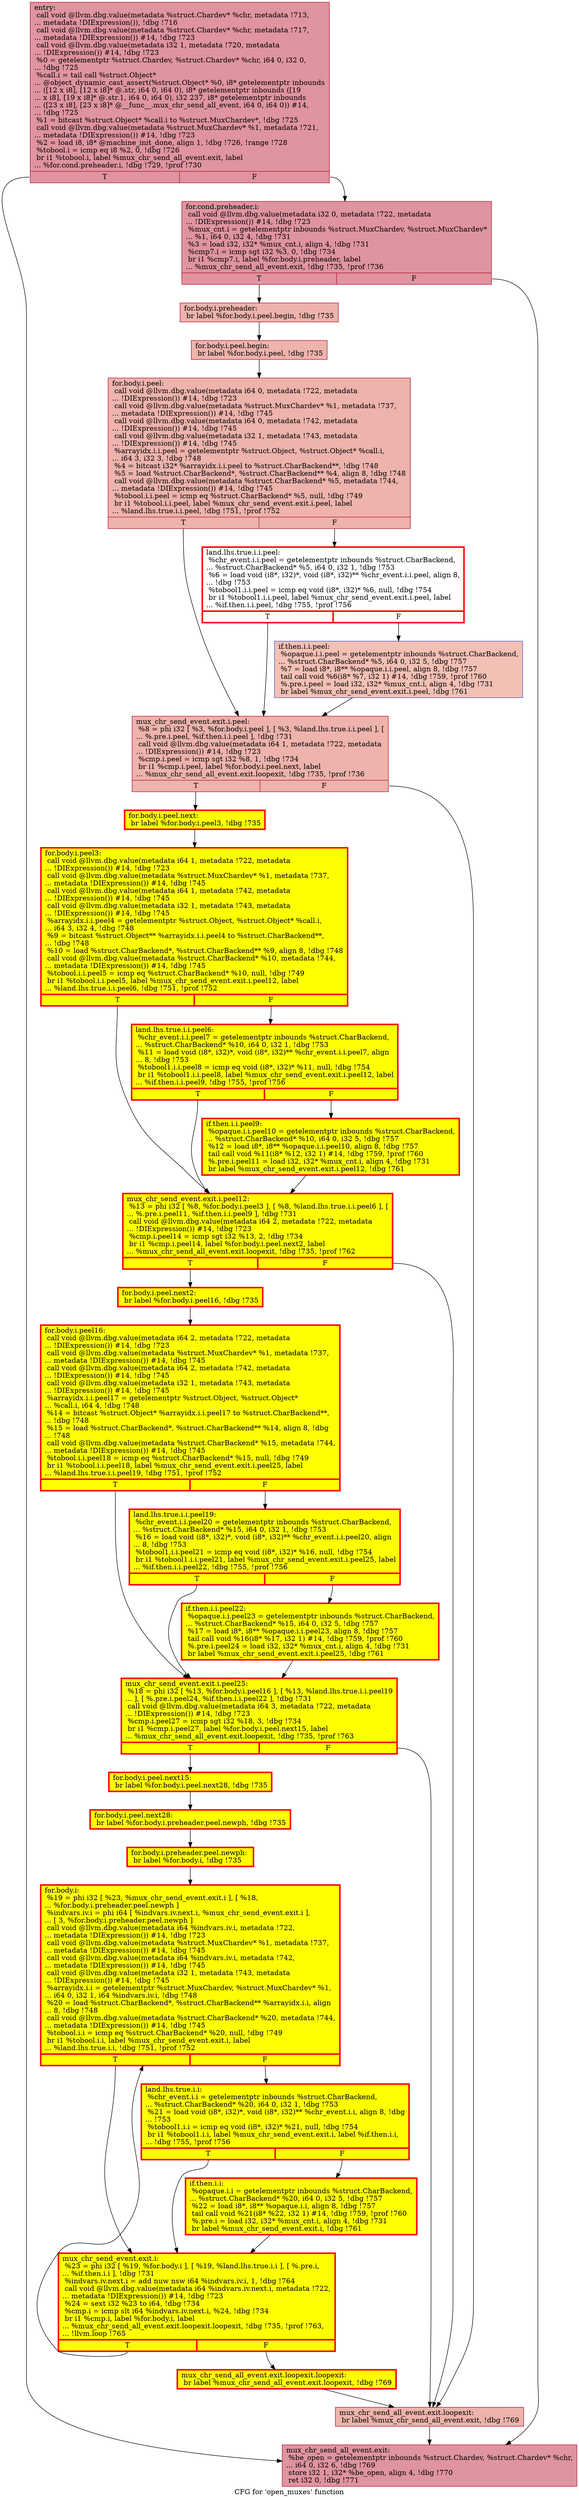 digraph "CFG for 'open_muxes' function" {
	label="CFG for 'open_muxes' function";

	Node0x55d3ed8e56e0 [shape=record,color="#b70d28ff", style=filled, fillcolor="#b70d2870",label="{entry:\l  call void @llvm.dbg.value(metadata %struct.Chardev* %chr, metadata !713,\l... metadata !DIExpression()), !dbg !716\l  call void @llvm.dbg.value(metadata %struct.Chardev* %chr, metadata !717,\l... metadata !DIExpression()) #14, !dbg !723\l  call void @llvm.dbg.value(metadata i32 1, metadata !720, metadata\l... !DIExpression()) #14, !dbg !723\l  %0 = getelementptr %struct.Chardev, %struct.Chardev* %chr, i64 0, i32 0,\l... !dbg !725\l  %call.i = tail call %struct.Object*\l... @object_dynamic_cast_assert(%struct.Object* %0, i8* getelementptr inbounds\l... ([12 x i8], [12 x i8]* @.str, i64 0, i64 0), i8* getelementptr inbounds ([19\l... x i8], [19 x i8]* @.str.1, i64 0, i64 0), i32 237, i8* getelementptr inbounds\l... ([23 x i8], [23 x i8]* @__func__.mux_chr_send_all_event, i64 0, i64 0)) #14,\l... !dbg !725\l  %1 = bitcast %struct.Object* %call.i to %struct.MuxChardev*, !dbg !725\l  call void @llvm.dbg.value(metadata %struct.MuxChardev* %1, metadata !721,\l... metadata !DIExpression()) #14, !dbg !723\l  %2 = load i8, i8* @machine_init_done, align 1, !dbg !726, !range !728\l  %tobool.i = icmp eq i8 %2, 0, !dbg !726\l  br i1 %tobool.i, label %mux_chr_send_all_event.exit, label\l... %for.cond.preheader.i, !dbg !729, !prof !730\l|{<s0>T|<s1>F}}"];
	Node0x55d3ed8e56e0:s0 -> Node0x55d3eda1ade0;
	Node0x55d3ed8e56e0:s1 -> Node0x55d3ed6ac820;
	Node0x55d3ed6ac820 [shape=record,color="#b70d28ff", style=filled, fillcolor="#b70d2870",label="{for.cond.preheader.i:                             \l  call void @llvm.dbg.value(metadata i32 0, metadata !722, metadata\l... !DIExpression()) #14, !dbg !723\l  %mux_cnt.i = getelementptr inbounds %struct.MuxChardev, %struct.MuxChardev*\l... %1, i64 0, i32 4, !dbg !731\l  %3 = load i32, i32* %mux_cnt.i, align 4, !dbg !731\l  %cmp7.i = icmp sgt i32 %3, 0, !dbg !734\l  br i1 %cmp7.i, label %for.body.i.preheader, label\l... %mux_chr_send_all_event.exit, !dbg !735, !prof !736\l|{<s0>T|<s1>F}}"];
	Node0x55d3ed6ac820:s0 -> Node0x55d3ed8e1a00;
	Node0x55d3ed6ac820:s1 -> Node0x55d3eda1ade0;
	Node0x55d3ed8e1a00 [shape=record,color="#b70d28ff", style=filled, fillcolor="#d6524470",label="{for.body.i.preheader:                             \l  br label %for.body.i.peel.begin, !dbg !735\l}"];
	Node0x55d3ed8e1a00 -> Node0x55d3eda49160;
	Node0x55d3eda49160 [shape=record,color="#b70d28ff", style=filled, fillcolor="#d6524470",label="{for.body.i.peel.begin:                            \l  br label %for.body.i.peel, !dbg !735\l}"];
	Node0x55d3eda49160 -> Node0x55d3ed916c60;
	Node0x55d3ed916c60 [shape=record,color="#b70d28ff", style=filled, fillcolor="#d6524470",label="{for.body.i.peel:                                  \l  call void @llvm.dbg.value(metadata i64 0, metadata !722, metadata\l... !DIExpression()) #14, !dbg !723\l  call void @llvm.dbg.value(metadata %struct.MuxChardev* %1, metadata !737,\l... metadata !DIExpression()) #14, !dbg !745\l  call void @llvm.dbg.value(metadata i64 0, metadata !742, metadata\l... !DIExpression()) #14, !dbg !745\l  call void @llvm.dbg.value(metadata i32 1, metadata !743, metadata\l... !DIExpression()) #14, !dbg !745\l  %arrayidx.i.i.peel = getelementptr %struct.Object, %struct.Object* %call.i,\l... i64 3, i32 3, !dbg !748\l  %4 = bitcast i32* %arrayidx.i.i.peel to %struct.CharBackend**, !dbg !748\l  %5 = load %struct.CharBackend*, %struct.CharBackend** %4, align 8, !dbg !748\l  call void @llvm.dbg.value(metadata %struct.CharBackend* %5, metadata !744,\l... metadata !DIExpression()) #14, !dbg !745\l  %tobool.i.i.peel = icmp eq %struct.CharBackend* %5, null, !dbg !749\l  br i1 %tobool.i.i.peel, label %mux_chr_send_event.exit.i.peel, label\l... %land.lhs.true.i.i.peel, !dbg !751, !prof !752\l|{<s0>T|<s1>F}}"];
	Node0x55d3ed916c60:s0 -> Node0x55d3eda4fa60;
	Node0x55d3ed916c60:s1 -> Node0x55d3eda1a010;
	Node0x55d3eda1a010 [shape=record,penwidth=3.0, color="red",label="{land.lhs.true.i.i.peel:                           \l  %chr_event.i.i.peel = getelementptr inbounds %struct.CharBackend,\l... %struct.CharBackend* %5, i64 0, i32 1, !dbg !753\l  %6 = load void (i8*, i32)*, void (i8*, i32)** %chr_event.i.i.peel, align 8,\l... !dbg !753\l  %tobool1.i.i.peel = icmp eq void (i8*, i32)* %6, null, !dbg !754\l  br i1 %tobool1.i.i.peel, label %mux_chr_send_event.exit.i.peel, label\l... %if.then.i.i.peel, !dbg !755, !prof !756\l|{<s0>T|<s1>F}}"];
	Node0x55d3eda1a010:s0 -> Node0x55d3eda4fa60;
	Node0x55d3eda1a010:s1 -> Node0x55d3eda406c0;
	Node0x55d3eda406c0 [shape=record,color="#3d50c3ff", style=filled, fillcolor="#e5705870",label="{if.then.i.i.peel:                                 \l  %opaque.i.i.peel = getelementptr inbounds %struct.CharBackend,\l... %struct.CharBackend* %5, i64 0, i32 5, !dbg !757\l  %7 = load i8*, i8** %opaque.i.i.peel, align 8, !dbg !757\l  tail call void %6(i8* %7, i32 1) #14, !dbg !759, !prof !760\l  %.pre.i.peel = load i32, i32* %mux_cnt.i, align 4, !dbg !731\l  br label %mux_chr_send_event.exit.i.peel, !dbg !761\l}"];
	Node0x55d3eda406c0 -> Node0x55d3eda4fa60;
	Node0x55d3eda4fa60 [shape=record,color="#b70d28ff", style=filled, fillcolor="#d6524470",label="{mux_chr_send_event.exit.i.peel:                   \l  %8 = phi i32 [ %3, %for.body.i.peel ], [ %3, %land.lhs.true.i.i.peel ], [\l... %.pre.i.peel, %if.then.i.i.peel ], !dbg !731\l  call void @llvm.dbg.value(metadata i64 1, metadata !722, metadata\l... !DIExpression()) #14, !dbg !723\l  %cmp.i.peel = icmp sgt i32 %8, 1, !dbg !734\l  br i1 %cmp.i.peel, label %for.body.i.peel.next, label\l... %mux_chr_send_all_event.exit.loopexit, !dbg !735, !prof !736\l|{<s0>T|<s1>F}}"];
	Node0x55d3eda4fa60:s0 -> Node0x55d3eda2d3b0;
	Node0x55d3eda4fa60:s1 -> Node0x55d3eda16e60;
	Node0x55d3eda2d3b0 [shape=record,penwidth=3.0, style="filled", color="red", fillcolor="yellow",label="{for.body.i.peel.next:                             \l  br label %for.body.i.peel3, !dbg !735\l}"];
	Node0x55d3eda2d3b0 -> Node0x55d3eda4a060;
	Node0x55d3eda4a060 [shape=record,penwidth=3.0, style="filled", color="red", fillcolor="yellow",label="{for.body.i.peel3:                                 \l  call void @llvm.dbg.value(metadata i64 1, metadata !722, metadata\l... !DIExpression()) #14, !dbg !723\l  call void @llvm.dbg.value(metadata %struct.MuxChardev* %1, metadata !737,\l... metadata !DIExpression()) #14, !dbg !745\l  call void @llvm.dbg.value(metadata i64 1, metadata !742, metadata\l... !DIExpression()) #14, !dbg !745\l  call void @llvm.dbg.value(metadata i32 1, metadata !743, metadata\l... !DIExpression()) #14, !dbg !745\l  %arrayidx.i.i.peel4 = getelementptr %struct.Object, %struct.Object* %call.i,\l... i64 3, i32 4, !dbg !748\l  %9 = bitcast %struct.Object** %arrayidx.i.i.peel4 to %struct.CharBackend**,\l... !dbg !748\l  %10 = load %struct.CharBackend*, %struct.CharBackend** %9, align 8, !dbg !748\l  call void @llvm.dbg.value(metadata %struct.CharBackend* %10, metadata !744,\l... metadata !DIExpression()) #14, !dbg !745\l  %tobool.i.i.peel5 = icmp eq %struct.CharBackend* %10, null, !dbg !749\l  br i1 %tobool.i.i.peel5, label %mux_chr_send_event.exit.i.peel12, label\l... %land.lhs.true.i.i.peel6, !dbg !751, !prof !752\l|{<s0>T|<s1>F}}"];
	Node0x55d3eda4a060:s0 -> Node0x55d3eda3f3b0;
	Node0x55d3eda4a060:s1 -> Node0x55d3eda548e0;
	Node0x55d3eda548e0 [shape=record,penwidth=3.0, style="filled", color="red", fillcolor="yellow",label="{land.lhs.true.i.i.peel6:                          \l  %chr_event.i.i.peel7 = getelementptr inbounds %struct.CharBackend,\l... %struct.CharBackend* %10, i64 0, i32 1, !dbg !753\l  %11 = load void (i8*, i32)*, void (i8*, i32)** %chr_event.i.i.peel7, align\l... 8, !dbg !753\l  %tobool1.i.i.peel8 = icmp eq void (i8*, i32)* %11, null, !dbg !754\l  br i1 %tobool1.i.i.peel8, label %mux_chr_send_event.exit.i.peel12, label\l... %if.then.i.i.peel9, !dbg !755, !prof !756\l|{<s0>T|<s1>F}}"];
	Node0x55d3eda548e0:s0 -> Node0x55d3eda3f3b0;
	Node0x55d3eda548e0:s1 -> Node0x55d3eda54ac0;
	Node0x55d3eda54ac0 [shape=record,penwidth=3.0, style="filled", color="red", fillcolor="yellow",label="{if.then.i.i.peel9:                                \l  %opaque.i.i.peel10 = getelementptr inbounds %struct.CharBackend,\l... %struct.CharBackend* %10, i64 0, i32 5, !dbg !757\l  %12 = load i8*, i8** %opaque.i.i.peel10, align 8, !dbg !757\l  tail call void %11(i8* %12, i32 1) #14, !dbg !759, !prof !760\l  %.pre.i.peel11 = load i32, i32* %mux_cnt.i, align 4, !dbg !731\l  br label %mux_chr_send_event.exit.i.peel12, !dbg !761\l}"];
	Node0x55d3eda54ac0 -> Node0x55d3eda3f3b0;
	Node0x55d3eda3f3b0 [shape=record,penwidth=3.0, style="filled", color="red", fillcolor="yellow",label="{mux_chr_send_event.exit.i.peel12:                 \l  %13 = phi i32 [ %8, %for.body.i.peel3 ], [ %8, %land.lhs.true.i.i.peel6 ], [\l... %.pre.i.peel11, %if.then.i.i.peel9 ], !dbg !731\l  call void @llvm.dbg.value(metadata i64 2, metadata !722, metadata\l... !DIExpression()) #14, !dbg !723\l  %cmp.i.peel14 = icmp sgt i32 %13, 2, !dbg !734\l  br i1 %cmp.i.peel14, label %for.body.i.peel.next2, label\l... %mux_chr_send_all_event.exit.loopexit, !dbg !735, !prof !762\l|{<s0>T|<s1>F}}"];
	Node0x55d3eda3f3b0:s0 -> Node0x55d3eda370e0;
	Node0x55d3eda3f3b0:s1 -> Node0x55d3eda16e60;
	Node0x55d3eda370e0 [shape=record,penwidth=3.0, style="filled", color="red", fillcolor="yellow",label="{for.body.i.peel.next2:                            \l  br label %for.body.i.peel16, !dbg !735\l}"];
	Node0x55d3eda370e0 -> Node0x55d3eda37890;
	Node0x55d3eda37890 [shape=record,penwidth=3.0, style="filled", color="red", fillcolor="yellow",label="{for.body.i.peel16:                                \l  call void @llvm.dbg.value(metadata i64 2, metadata !722, metadata\l... !DIExpression()) #14, !dbg !723\l  call void @llvm.dbg.value(metadata %struct.MuxChardev* %1, metadata !737,\l... metadata !DIExpression()) #14, !dbg !745\l  call void @llvm.dbg.value(metadata i64 2, metadata !742, metadata\l... !DIExpression()) #14, !dbg !745\l  call void @llvm.dbg.value(metadata i32 1, metadata !743, metadata\l... !DIExpression()) #14, !dbg !745\l  %arrayidx.i.i.peel17 = getelementptr %struct.Object, %struct.Object*\l... %call.i, i64 4, !dbg !748\l  %14 = bitcast %struct.Object* %arrayidx.i.i.peel17 to %struct.CharBackend**,\l... !dbg !748\l  %15 = load %struct.CharBackend*, %struct.CharBackend** %14, align 8, !dbg\l... !748\l  call void @llvm.dbg.value(metadata %struct.CharBackend* %15, metadata !744,\l... metadata !DIExpression()) #14, !dbg !745\l  %tobool.i.i.peel18 = icmp eq %struct.CharBackend* %15, null, !dbg !749\l  br i1 %tobool.i.i.peel18, label %mux_chr_send_event.exit.i.peel25, label\l... %land.lhs.true.i.i.peel19, !dbg !751, !prof !752\l|{<s0>T|<s1>F}}"];
	Node0x55d3eda37890:s0 -> Node0x55d3eda565f0;
	Node0x55d3eda37890:s1 -> Node0x55d3eda55f20;
	Node0x55d3eda55f20 [shape=record,penwidth=3.0, style="filled", color="red", fillcolor="yellow",label="{land.lhs.true.i.i.peel19:                         \l  %chr_event.i.i.peel20 = getelementptr inbounds %struct.CharBackend,\l... %struct.CharBackend* %15, i64 0, i32 1, !dbg !753\l  %16 = load void (i8*, i32)*, void (i8*, i32)** %chr_event.i.i.peel20, align\l... 8, !dbg !753\l  %tobool1.i.i.peel21 = icmp eq void (i8*, i32)* %16, null, !dbg !754\l  br i1 %tobool1.i.i.peel21, label %mux_chr_send_event.exit.i.peel25, label\l... %if.then.i.i.peel22, !dbg !755, !prof !756\l|{<s0>T|<s1>F}}"];
	Node0x55d3eda55f20:s0 -> Node0x55d3eda565f0;
	Node0x55d3eda55f20:s1 -> Node0x55d3eda56200;
	Node0x55d3eda56200 [shape=record,penwidth=3.0, style="filled", color="red", fillcolor="yellow",label="{if.then.i.i.peel22:                               \l  %opaque.i.i.peel23 = getelementptr inbounds %struct.CharBackend,\l... %struct.CharBackend* %15, i64 0, i32 5, !dbg !757\l  %17 = load i8*, i8** %opaque.i.i.peel23, align 8, !dbg !757\l  tail call void %16(i8* %17, i32 1) #14, !dbg !759, !prof !760\l  %.pre.i.peel24 = load i32, i32* %mux_cnt.i, align 4, !dbg !731\l  br label %mux_chr_send_event.exit.i.peel25, !dbg !761\l}"];
	Node0x55d3eda56200 -> Node0x55d3eda565f0;
	Node0x55d3eda565f0 [shape=record,penwidth=3.0, style="filled", color="red", fillcolor="yellow",label="{mux_chr_send_event.exit.i.peel25:                 \l  %18 = phi i32 [ %13, %for.body.i.peel16 ], [ %13, %land.lhs.true.i.i.peel19\l... ], [ %.pre.i.peel24, %if.then.i.i.peel22 ], !dbg !731\l  call void @llvm.dbg.value(metadata i64 3, metadata !722, metadata\l... !DIExpression()) #14, !dbg !723\l  %cmp.i.peel27 = icmp sgt i32 %18, 3, !dbg !734\l  br i1 %cmp.i.peel27, label %for.body.i.peel.next15, label\l... %mux_chr_send_all_event.exit.loopexit, !dbg !735, !prof !763\l|{<s0>T|<s1>F}}"];
	Node0x55d3eda565f0:s0 -> Node0x55d3eda46740;
	Node0x55d3eda565f0:s1 -> Node0x55d3eda16e60;
	Node0x55d3eda46740 [shape=record,penwidth=3.0, style="filled", color="red", fillcolor="yellow",label="{for.body.i.peel.next15:                           \l  br label %for.body.i.peel.next28, !dbg !735\l}"];
	Node0x55d3eda46740 -> Node0x55d3eda55750;
	Node0x55d3eda55750 [shape=record,penwidth=3.0, style="filled", color="red", fillcolor="yellow",label="{for.body.i.peel.next28:                           \l  br label %for.body.i.preheader.peel.newph, !dbg !735\l}"];
	Node0x55d3eda55750 -> Node0x55d3ed8e8980;
	Node0x55d3ed8e8980 [shape=record,penwidth=3.0, style="filled", color="red", fillcolor="yellow",label="{for.body.i.preheader.peel.newph:                  \l  br label %for.body.i, !dbg !735\l}"];
	Node0x55d3ed8e8980 -> Node0x55d3eda20460;
	Node0x55d3eda20460 [shape=record,penwidth=3.0, style="filled", color="red", fillcolor="yellow",label="{for.body.i:                                       \l  %19 = phi i32 [ %23, %mux_chr_send_event.exit.i ], [ %18,\l... %for.body.i.preheader.peel.newph ]\l  %indvars.iv.i = phi i64 [ %indvars.iv.next.i, %mux_chr_send_event.exit.i ],\l... [ 3, %for.body.i.preheader.peel.newph ]\l  call void @llvm.dbg.value(metadata i64 %indvars.iv.i, metadata !722,\l... metadata !DIExpression()) #14, !dbg !723\l  call void @llvm.dbg.value(metadata %struct.MuxChardev* %1, metadata !737,\l... metadata !DIExpression()) #14, !dbg !745\l  call void @llvm.dbg.value(metadata i64 %indvars.iv.i, metadata !742,\l... metadata !DIExpression()) #14, !dbg !745\l  call void @llvm.dbg.value(metadata i32 1, metadata !743, metadata\l... !DIExpression()) #14, !dbg !745\l  %arrayidx.i.i = getelementptr %struct.MuxChardev, %struct.MuxChardev* %1,\l... i64 0, i32 1, i64 %indvars.iv.i, !dbg !748\l  %20 = load %struct.CharBackend*, %struct.CharBackend** %arrayidx.i.i, align\l... 8, !dbg !748\l  call void @llvm.dbg.value(metadata %struct.CharBackend* %20, metadata !744,\l... metadata !DIExpression()) #14, !dbg !745\l  %tobool.i.i = icmp eq %struct.CharBackend* %20, null, !dbg !749\l  br i1 %tobool.i.i, label %mux_chr_send_event.exit.i, label\l... %land.lhs.true.i.i, !dbg !751, !prof !752\l|{<s0>T|<s1>F}}"];
	Node0x55d3eda20460:s0 -> Node0x55d3ed880f30;
	Node0x55d3eda20460:s1 -> Node0x55d3eda20160;
	Node0x55d3eda20160 [shape=record,penwidth=3.0, style="filled", color="red", fillcolor="yellow",label="{land.lhs.true.i.i:                                \l  %chr_event.i.i = getelementptr inbounds %struct.CharBackend,\l... %struct.CharBackend* %20, i64 0, i32 1, !dbg !753\l  %21 = load void (i8*, i32)*, void (i8*, i32)** %chr_event.i.i, align 8, !dbg\l... !753\l  %tobool1.i.i = icmp eq void (i8*, i32)* %21, null, !dbg !754\l  br i1 %tobool1.i.i, label %mux_chr_send_event.exit.i, label %if.then.i.i,\l... !dbg !755, !prof !756\l|{<s0>T|<s1>F}}"];
	Node0x55d3eda20160:s0 -> Node0x55d3ed880f30;
	Node0x55d3eda20160:s1 -> Node0x55d3ed93ce80;
	Node0x55d3ed93ce80 [shape=record,penwidth=3.0, style="filled", color="red", fillcolor="yellow",label="{if.then.i.i:                                      \l  %opaque.i.i = getelementptr inbounds %struct.CharBackend,\l... %struct.CharBackend* %20, i64 0, i32 5, !dbg !757\l  %22 = load i8*, i8** %opaque.i.i, align 8, !dbg !757\l  tail call void %21(i8* %22, i32 1) #14, !dbg !759, !prof !760\l  %.pre.i = load i32, i32* %mux_cnt.i, align 4, !dbg !731\l  br label %mux_chr_send_event.exit.i, !dbg !761\l}"];
	Node0x55d3ed93ce80 -> Node0x55d3ed880f30;
	Node0x55d3ed880f30 [shape=record,penwidth=3.0, style="filled", color="red", fillcolor="yellow",label="{mux_chr_send_event.exit.i:                        \l  %23 = phi i32 [ %19, %for.body.i ], [ %19, %land.lhs.true.i.i ], [ %.pre.i,\l... %if.then.i.i ], !dbg !731\l  %indvars.iv.next.i = add nuw nsw i64 %indvars.iv.i, 1, !dbg !764\l  call void @llvm.dbg.value(metadata i64 %indvars.iv.next.i, metadata !722,\l... metadata !DIExpression()) #14, !dbg !723\l  %24 = sext i32 %23 to i64, !dbg !734\l  %cmp.i = icmp slt i64 %indvars.iv.next.i, %24, !dbg !734\l  br i1 %cmp.i, label %for.body.i, label\l... %mux_chr_send_all_event.exit.loopexit.loopexit, !dbg !735, !prof !763,\l... !llvm.loop !765\l|{<s0>T|<s1>F}}"];
	Node0x55d3ed880f30:s0 -> Node0x55d3eda20460;
	Node0x55d3ed880f30:s1 -> Node0x55d3eda55700;
	Node0x55d3eda55700 [shape=record,penwidth=3.0, style="filled", color="red", fillcolor="yellow",label="{mux_chr_send_all_event.exit.loopexit.loopexit:    \l  br label %mux_chr_send_all_event.exit.loopexit, !dbg !769\l}"];
	Node0x55d3eda55700 -> Node0x55d3eda16e60;
	Node0x55d3eda16e60 [shape=record,color="#b70d28ff", style=filled, fillcolor="#d6524470",label="{mux_chr_send_all_event.exit.loopexit:             \l  br label %mux_chr_send_all_event.exit, !dbg !769\l}"];
	Node0x55d3eda16e60 -> Node0x55d3eda1ade0;
	Node0x55d3eda1ade0 [shape=record,color="#b70d28ff", style=filled, fillcolor="#b70d2870",label="{mux_chr_send_all_event.exit:                      \l  %be_open = getelementptr inbounds %struct.Chardev, %struct.Chardev* %chr,\l... i64 0, i32 6, !dbg !769\l  store i32 1, i32* %be_open, align 4, !dbg !770\l  ret i32 0, !dbg !771\l}"];
}
